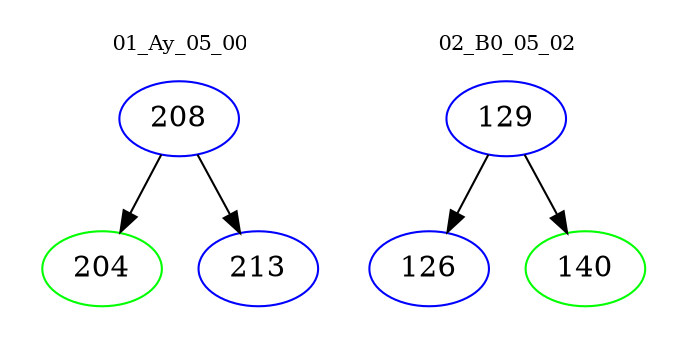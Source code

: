 digraph{
subgraph cluster_0 {
color = white
label = "01_Ay_05_00";
fontsize=10;
T0_208 [label="208", color="blue"]
T0_208 -> T0_204 [color="black"]
T0_204 [label="204", color="green"]
T0_208 -> T0_213 [color="black"]
T0_213 [label="213", color="blue"]
}
subgraph cluster_1 {
color = white
label = "02_B0_05_02";
fontsize=10;
T1_129 [label="129", color="blue"]
T1_129 -> T1_126 [color="black"]
T1_126 [label="126", color="blue"]
T1_129 -> T1_140 [color="black"]
T1_140 [label="140", color="green"]
}
}
